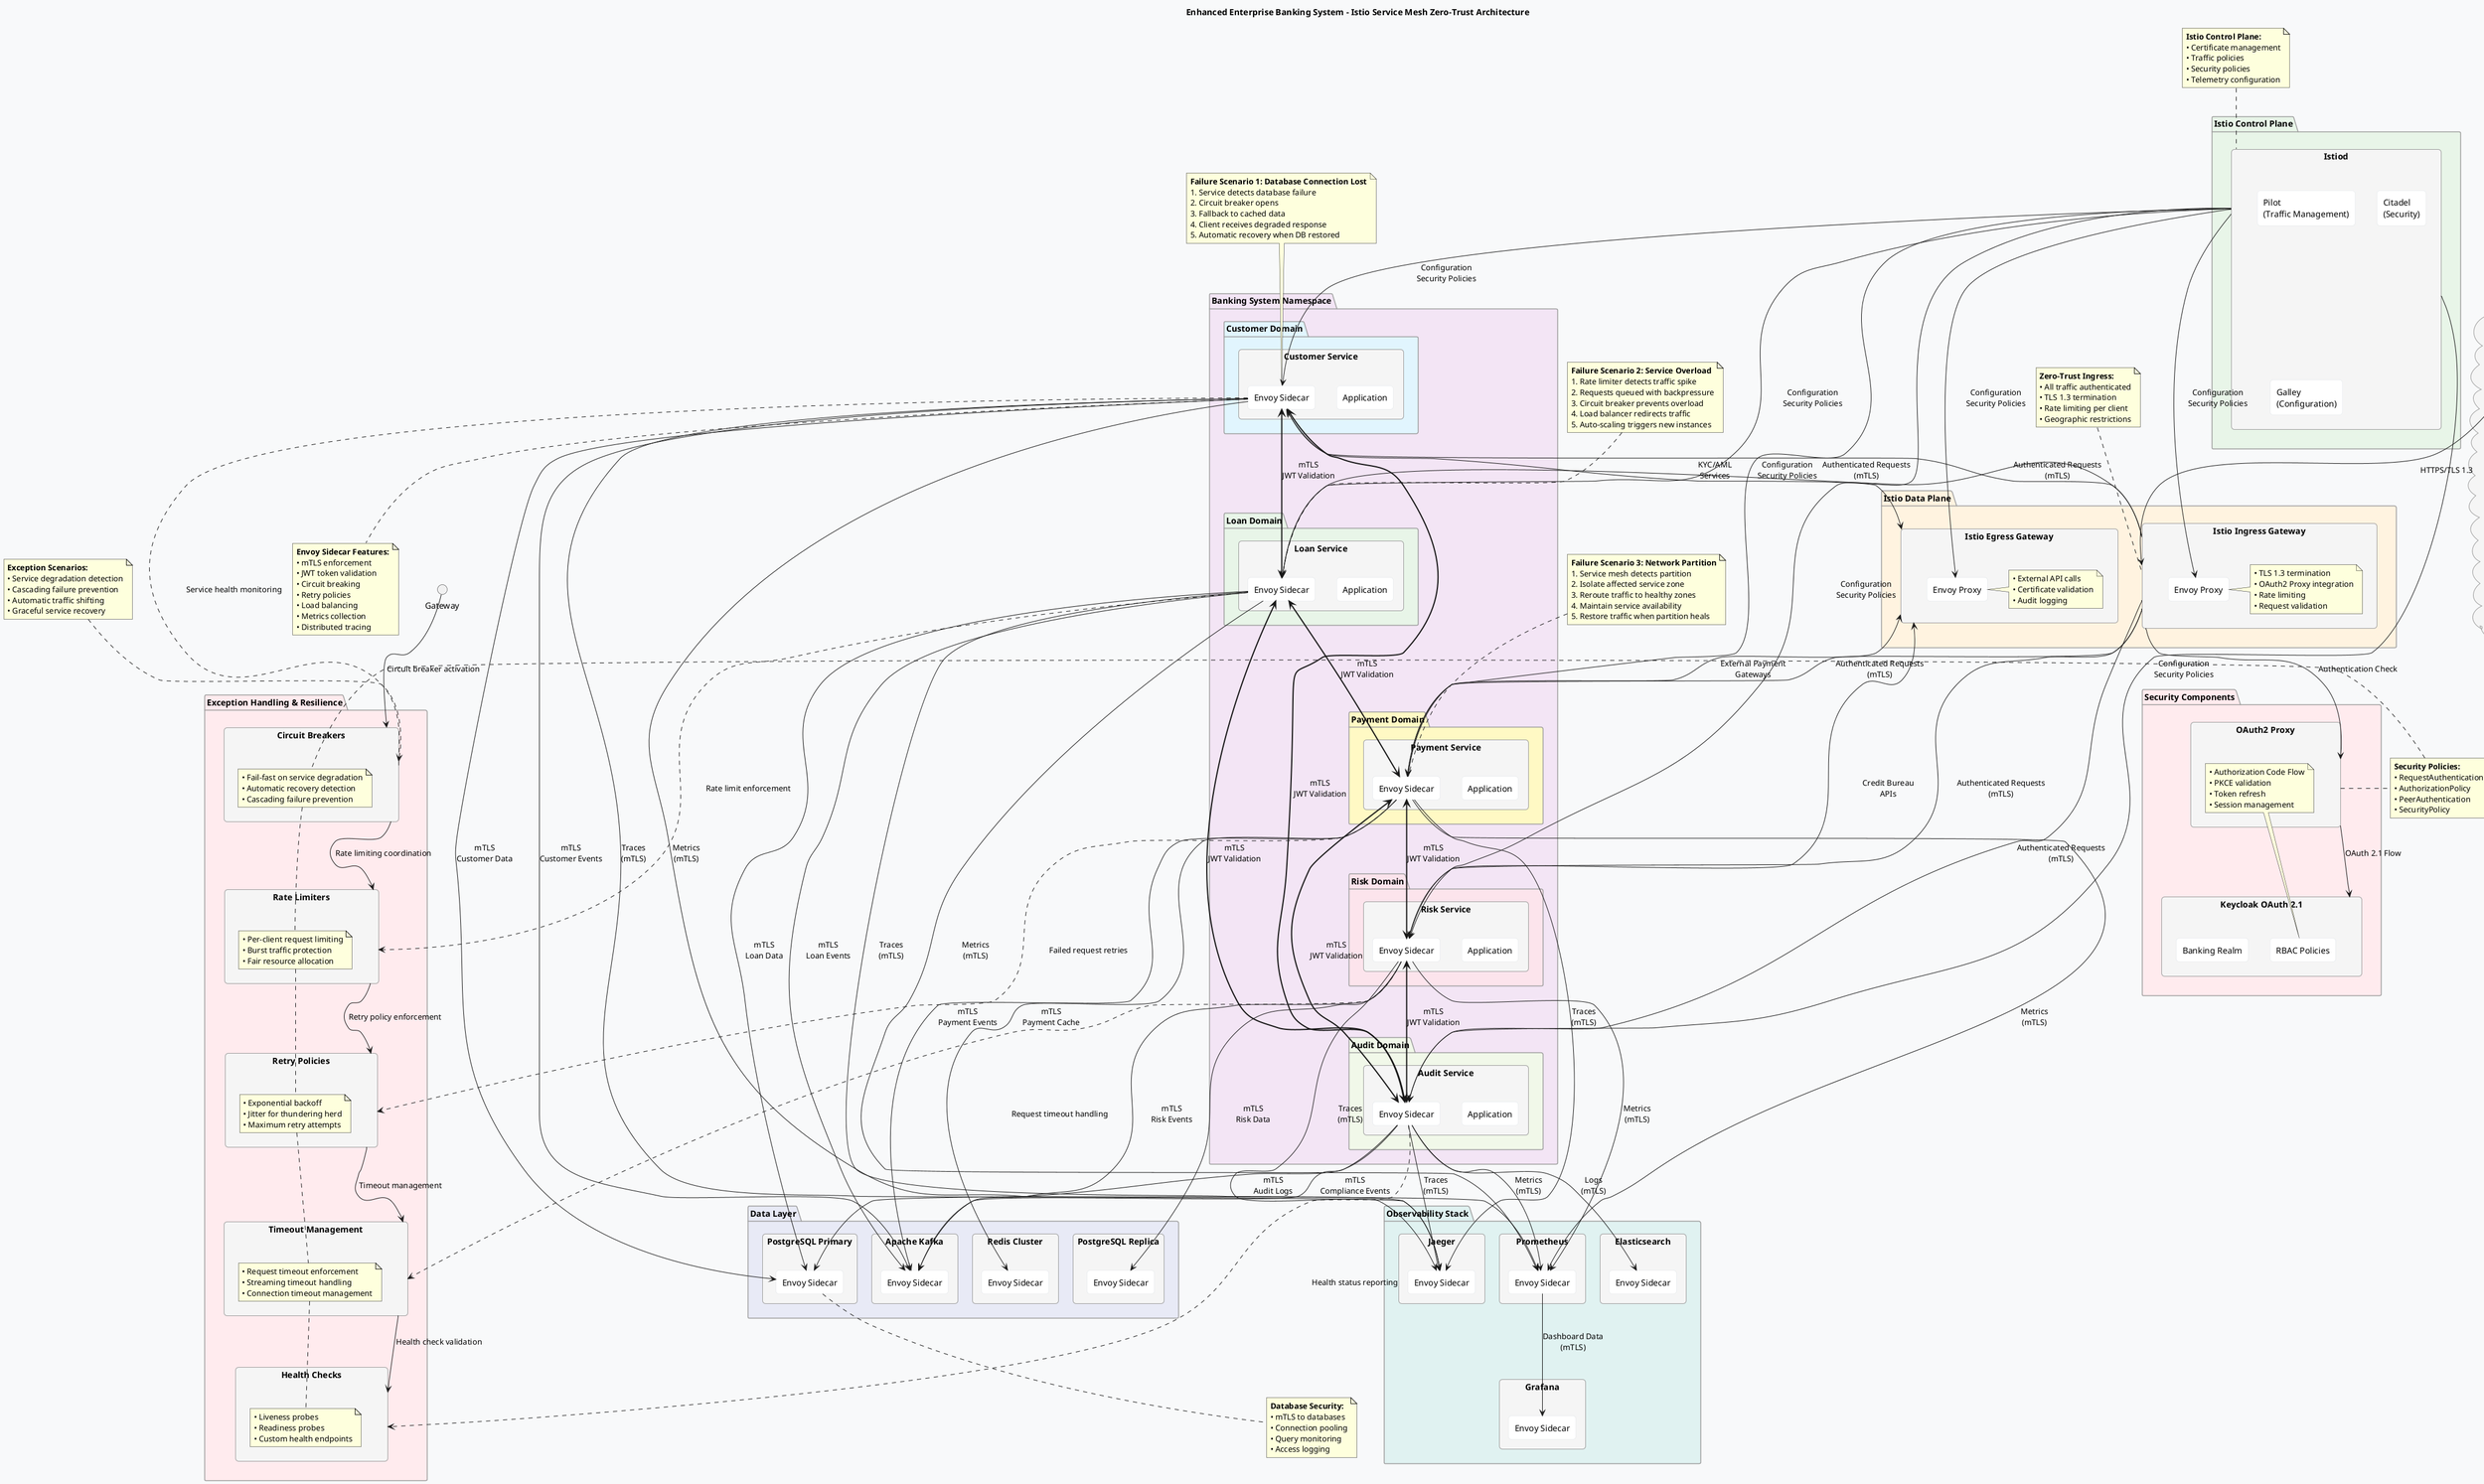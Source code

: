 @startuml "Istio Service Mesh Zero-Trust Architecture"
!define RECTANGLE class

title Enhanced Enterprise Banking System - Istio Service Mesh Zero-Trust Architecture

skinparam backgroundColor #f8f9fa
skinparam shadowing false
skinparam rectangle {
    BackgroundColor #ffffff
    BorderColor #dee2e6
    RoundCorner 10
}

skinparam cloud {
    BackgroundColor #e3f2fd
    BorderColor #1976d2
}

skinparam package {
    BackgroundColor #f5f5f5
    BorderColor #9e9e9e
}

' External traffic
cloud "Internet" {
    rectangle "Client Applications" as Clients {
        rectangle "Web Frontend" as WebApp
        rectangle "Mobile App" as MobileApp
        rectangle "Third-party APIs" as ThirdParty
    }
}

package "Istio Control Plane" #e8f5e8 {
    rectangle "Istiod" as Istiod {
        rectangle "Pilot\n(Traffic Management)" as Pilot
        rectangle "Citadel\n(Security)" as Citadel
        rectangle "Galley\n(Configuration)" as Galley
    }
}

package "Istio Data Plane" #fff3e0 {
    rectangle "Istio Ingress Gateway" as IngressGW {
        rectangle "Envoy Proxy" as IngressEnvoy
        note right : • TLS 1.3 termination\n• OAuth2 Proxy integration\n• Rate limiting\n• Request validation
    }
    
    rectangle "Istio Egress Gateway" as EgressGW {
        rectangle "Envoy Proxy" as EgressEnvoy
        note right : • External API calls\n• Certificate validation\n• Audit logging
    }
}

package "Banking System Namespace" #f3e5f5 {
    
    package "Customer Domain" #e1f5fe {
        rectangle "Customer Service" as CustomerSvc {
            rectangle "Application" as CustomerApp
            rectangle "Envoy Sidecar" as CustomerEnvoy
        }
    }
    
    package "Loan Domain" #e8f5e8 {
        rectangle "Loan Service" as LoanSvc {
            rectangle "Application" as LoanApp
            rectangle "Envoy Sidecar" as LoanEnvoy
        }
    }
    
    package "Payment Domain" #fff9c4 {
        rectangle "Payment Service" as PaymentSvc {
            rectangle "Application" as PaymentApp
            rectangle "Envoy Sidecar" as PaymentEnvoy
        }
    }
    
    package "Risk Domain" #fce4ec {
        rectangle "Risk Service" as RiskSvc {
            rectangle "Application" as RiskApp
            rectangle "Envoy Sidecar" as RiskEnvoy
        }
    }
    
    package "Audit Domain" #f1f8e9 {
        rectangle "Audit Service" as AuditSvc {
            rectangle "Application" as AuditApp
            rectangle "Envoy Sidecar" as AuditEnvoy
        }
    }
}

package "Security Components" #ffebee {
    rectangle "Keycloak OAuth 2.1" as Keycloak {
        rectangle "Banking Realm" as Realm
        rectangle "RBAC Policies" as RBAC
    }
    
    rectangle "OAuth2 Proxy" as OAuth2Proxy {
        note right : • Authorization Code Flow\n• PKCE validation\n• Token refresh\n• Session management
    }
}

package "Data Layer" #e8eaf6 {
    rectangle "PostgreSQL Primary" as PostgreSQLPrimary {
        rectangle "Envoy Sidecar" as DBEnvoy1
    }
    
    rectangle "PostgreSQL Replica" as PostgreSQLReplica {
        rectangle "Envoy Sidecar" as DBEnvoy2
    }
    
    rectangle "Redis Cluster" as Redis {
        rectangle "Envoy Sidecar" as RedisEnvoy
    }
    
    rectangle "Apache Kafka" as Kafka {
        rectangle "Envoy Sidecar" as KafkaEnvoy
    }
}

package "Observability Stack" #e0f2f1 {
    rectangle "Prometheus" as Prometheus {
        rectangle "Envoy Sidecar" as PrometheusEnvoy
    }
    
    rectangle "Grafana" as Grafana {
        rectangle "Envoy Sidecar" as GrafanaEnvoy
    }
    
    rectangle "Jaeger" as Jaeger {
        rectangle "Envoy Sidecar" as JaegerEnvoy
    }
    
    rectangle "Elasticsearch" as Elasticsearch {
        rectangle "Envoy Sidecar" as ESEnvoy
    }
}

' Control plane connections
Istiod --> CustomerEnvoy : "Configuration\nSecurity Policies"
Istiod --> LoanEnvoy : "Configuration\nSecurity Policies"
Istiod --> PaymentEnvoy : "Configuration\nSecurity Policies"
Istiod --> RiskEnvoy : "Configuration\nSecurity Policies"
Istiod --> AuditEnvoy : "Configuration\nSecurity Policies"
Istiod --> IngressEnvoy : "Configuration\nSecurity Policies"
Istiod --> EgressEnvoy : "Configuration\nSecurity Policies"

' External traffic flow
Clients --> IngressGW : "HTTPS/TLS 1.3"
IngressGW --> OAuth2Proxy : "Authentication Check"
OAuth2Proxy --> Keycloak : "OAuth 2.1 Flow"

' Authenticated traffic routing
IngressGW --> CustomerEnvoy : "Authenticated Requests\n(mTLS)"
IngressGW --> LoanEnvoy : "Authenticated Requests\n(mTLS)"
IngressGW --> PaymentEnvoy : "Authenticated Requests\n(mTLS)"
IngressGW --> RiskEnvoy : "Authenticated Requests\n(mTLS)"
IngressGW --> AuditEnvoy : "Authenticated Requests\n(mTLS)"

' Inter-service communication (all mTLS)
CustomerEnvoy <==> LoanEnvoy : "mTLS\nJWT Validation"
LoanEnvoy <==> PaymentEnvoy : "mTLS\nJWT Validation"
PaymentEnvoy <==> RiskEnvoy : "mTLS\nJWT Validation"
CustomerEnvoy <==> AuditEnvoy : "mTLS\nJWT Validation"
LoanEnvoy <==> AuditEnvoy : "mTLS\nJWT Validation"
PaymentEnvoy <==> AuditEnvoy : "mTLS\nJWT Validation"
RiskEnvoy <==> AuditEnvoy : "mTLS\nJWT Validation"

' Database connections
CustomerEnvoy --> DBEnvoy1 : "mTLS\nCustomer Data"
LoanEnvoy --> DBEnvoy1 : "mTLS\nLoan Data"
PaymentEnvoy --> RedisEnvoy : "mTLS\nPayment Cache"
RiskEnvoy --> DBEnvoy2 : "mTLS\nRisk Data"
AuditEnvoy --> DBEnvoy1 : "mTLS\nAudit Logs"

' Event streaming
CustomerEnvoy --> KafkaEnvoy : "mTLS\nCustomer Events"
LoanEnvoy --> KafkaEnvoy : "mTLS\nLoan Events"
PaymentEnvoy --> KafkaEnvoy : "mTLS\nPayment Events"
RiskEnvoy --> KafkaEnvoy : "mTLS\nRisk Events"
AuditEnvoy --> KafkaEnvoy : "mTLS\nCompliance Events"

' Observability connections
CustomerEnvoy --> PrometheusEnvoy : "Metrics\n(mTLS)"
LoanEnvoy --> PrometheusEnvoy : "Metrics\n(mTLS)"
PaymentEnvoy --> PrometheusEnvoy : "Metrics\n(mTLS)"
RiskEnvoy --> PrometheusEnvoy : "Metrics\n(mTLS)"
AuditEnvoy --> PrometheusEnvoy : "Metrics\n(mTLS)"

PrometheusEnvoy --> GrafanaEnvoy : "Dashboard Data\n(mTLS)"
CustomerEnvoy --> JaegerEnvoy : "Traces\n(mTLS)"
LoanEnvoy --> JaegerEnvoy : "Traces\n(mTLS)"
PaymentEnvoy --> JaegerEnvoy : "Traces\n(mTLS)"
RiskEnvoy --> JaegerEnvoy : "Traces\n(mTLS)"
AuditEnvoy --> JaegerEnvoy : "Traces\n(mTLS)"

AuditEnvoy --> ESEnvoy : "Logs\n(mTLS)"

' External API calls
PaymentEnvoy --> EgressGW : "External Payment\nGateways"
RiskEnvoy --> EgressGW : "Credit Bureau\nAPIs"
CustomerEnvoy --> EgressGW : "KYC/AML\nServices"

note top of Istiod : **Istio Control Plane:**\n• Certificate management\n• Traffic policies\n• Security policies\n• Telemetry configuration

note top of IngressGW : **Zero-Trust Ingress:**\n• All traffic authenticated\n• TLS 1.3 termination\n• Rate limiting per client\n• Geographic restrictions

note bottom of CustomerEnvoy : **Envoy Sidecar Features:**\n• mTLS enforcement\n• JWT token validation\n• Circuit breaking\n• Retry policies\n• Load balancing\n• Metrics collection\n• Distributed tracing

note bottom of DBEnvoy1 : **Database Security:**\n• mTLS to databases\n• Connection pooling\n• Query monitoring\n• Access logging

note right of OAuth2Proxy : **Security Policies:**\n• RequestAuthentication\n• AuthorizationPolicy\n• PeerAuthentication\n• SecurityPolicy

' Exception Handling Components
package "Exception Handling & Resilience" #ffebee {
    rectangle "Circuit Breakers" as CB {
        note right : • Fail-fast on service degradation\n• Automatic recovery detection\n• Cascading failure prevention
    }
    
    rectangle "Rate Limiters" as RL {
        note right : • Per-client request limiting\n• Burst traffic protection\n• Fair resource allocation
    }
    
    rectangle "Retry Policies" as RP {
        note right : • Exponential backoff\n• Jitter for thundering herd\n• Maximum retry attempts
    }
    
    rectangle "Timeout Management" as TM {
        note right : • Request timeout enforcement\n• Streaming timeout handling\n• Connection timeout management
    }
    
    rectangle "Health Checks" as HC {
        note right : • Liveness probes\n• Readiness probes\n• Custom health endpoints
    }
}

' Exception flow connections
Gateway --> CB : "Circuit breaker activation"
CB --> RL : "Rate limiting coordination"
RL --> RP : "Retry policy enforcement"
RP --> TM : "Timeout management"
TM --> HC : "Health check validation"

' Exception scenarios
note top of CB : **Exception Scenarios:**\n• Service degradation detection\n• Cascading failure prevention\n• Automatic traffic shifting\n• Graceful service recovery

' Error handling flows
CustomerEnvoy -.-> CB : "Service health monitoring"
LoanEnvoy -.-> RL : "Rate limit enforcement"
PaymentEnvoy -.-> RP : "Failed request retries"
RiskEnvoy -.-> TM : "Request timeout handling"
AuditEnvoy -.-> HC : "Health status reporting"

' Failure scenarios
note as FailureScenario1
**Failure Scenario 1: Database Connection Lost**
1. Service detects database failure
2. Circuit breaker opens
3. Fallback to cached data
4. Client receives degraded response
5. Automatic recovery when DB restored
end note

note as FailureScenario2
**Failure Scenario 2: Service Overload**
1. Rate limiter detects traffic spike
2. Requests queued with backpressure
3. Circuit breaker prevents overload
4. Load balancer redirects traffic
5. Auto-scaling triggers new instances
end note

note as FailureScenario3
**Failure Scenario 3: Network Partition**
1. Service mesh detects partition
2. Isolate affected service zone
3. Reroute traffic to healthy zones
4. Maintain service availability
5. Restore traffic when partition heals
end note

FailureScenario1 .. CustomerEnvoy
FailureScenario2 .. LoanEnvoy
FailureScenario3 .. PaymentEnvoy

@enduml